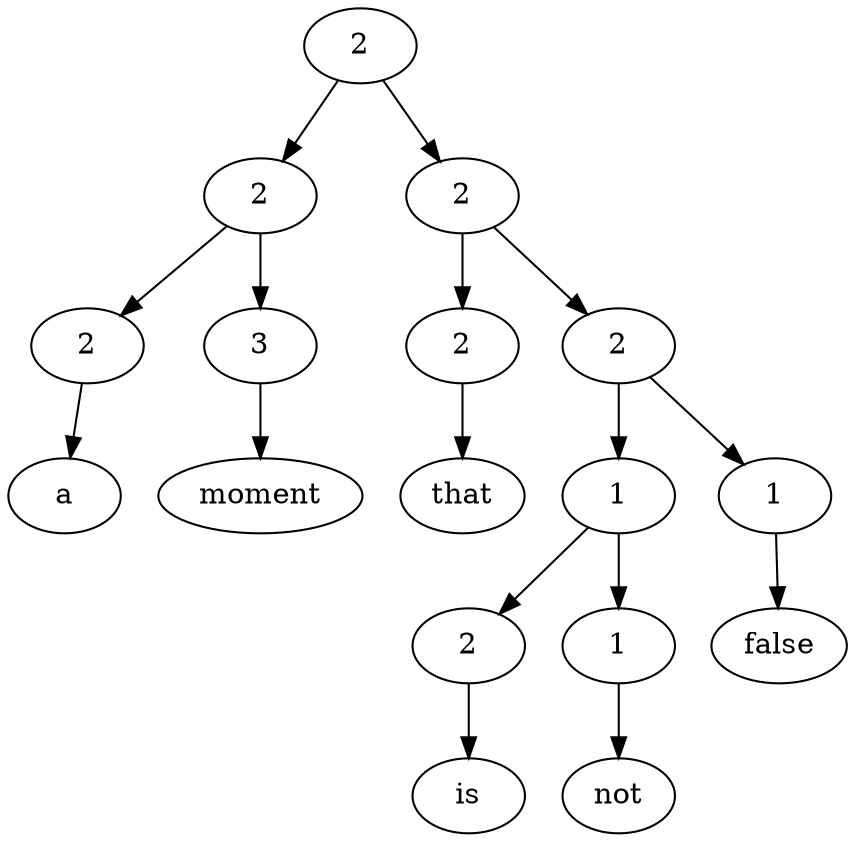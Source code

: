 digraph G{Node0 [label="2"]
Node0 -> Node1
Node0 -> Node6
Node1 [label="2"]
Node1 -> Node2
Node1 -> Node4
Node6 [label="2"]
Node6 -> Node7
Node6 -> Node9
Node2 [label="2"]
Node2 -> Node3
Node4 [label="3"]
Node4 -> Node5
Node7 [label="2"]
Node7 -> Node8
Node9 [label="2"]
Node9 -> Node10
Node9 -> Node15
Node3 [label="a"]
Node5 [label="moment"]
Node8 [label="that"]
Node10 [label="1"]
Node10 -> Node11
Node10 -> Node13
Node15 [label="1"]
Node15 -> Node16
Node11 [label="2"]
Node11 -> Node12
Node13 [label="1"]
Node13 -> Node14
Node16 [label="false"]
Node12 [label="is"]
Node14 [label="not"]
}